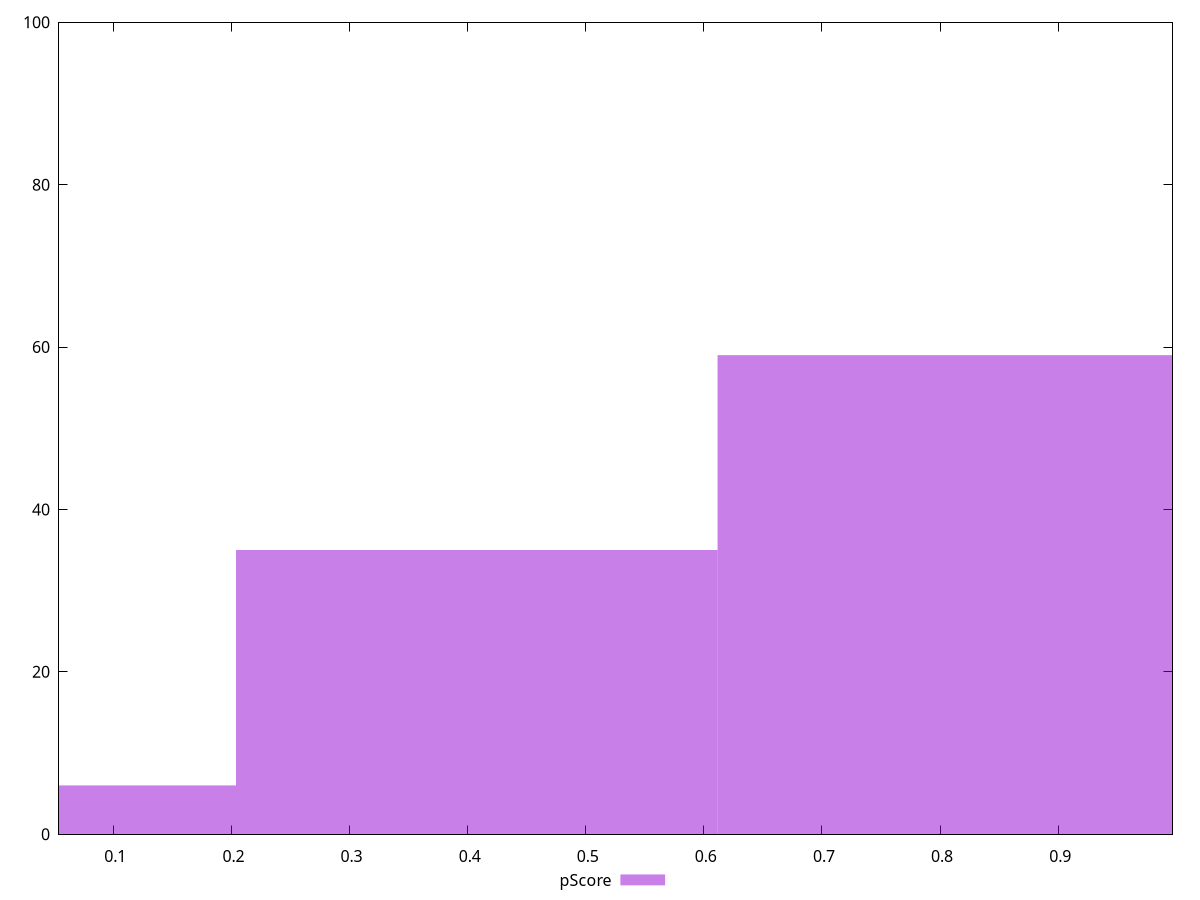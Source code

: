 reset

$pScore <<EOF
0 6
0.40773679631244875 35
0.8154735926248975 59
EOF

set key outside below
set boxwidth 0.40773679631244875
set xrange [0.05400161073894166:0.9968047927410171]
set yrange [0:100]
set trange [0:100]
set style fill transparent solid 0.5 noborder
set terminal svg size 640, 490 enhanced background rgb 'white'
set output "reports/report_00028_2021-02-24T12-49-42.674Z/speed-index/samples/music/pScore/histogram.svg"

plot $pScore title "pScore" with boxes

reset
